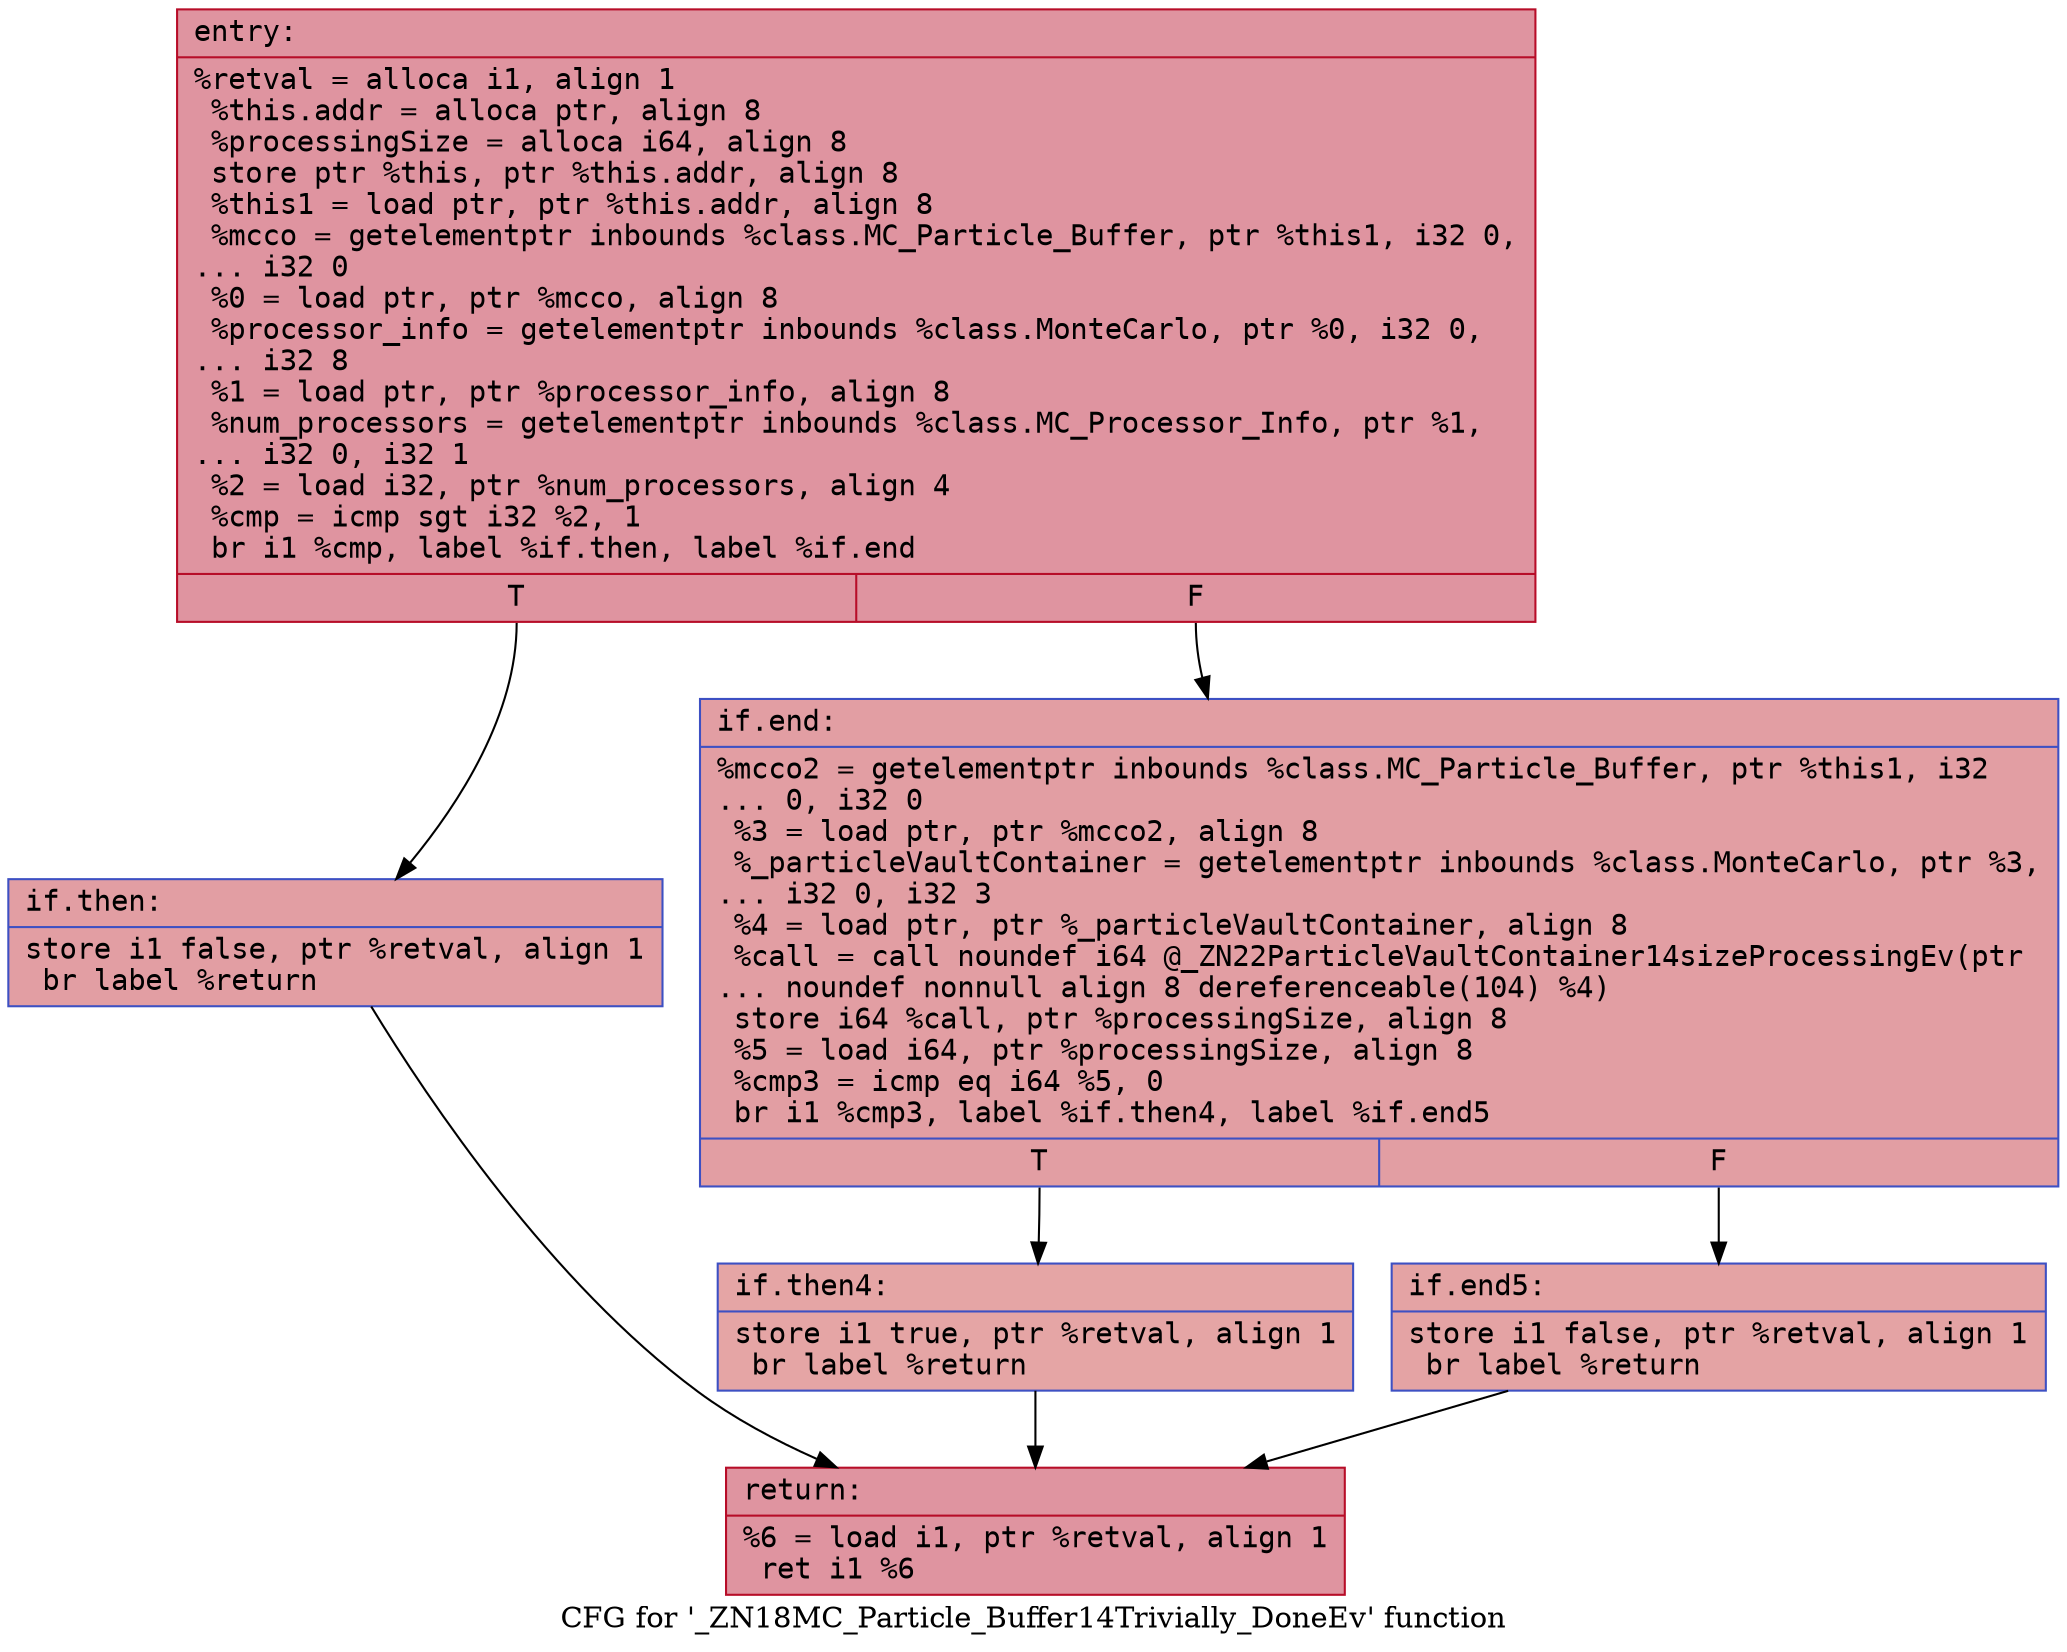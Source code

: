 digraph "CFG for '_ZN18MC_Particle_Buffer14Trivially_DoneEv' function" {
	label="CFG for '_ZN18MC_Particle_Buffer14Trivially_DoneEv' function";

	Node0x558b69464bd0 [shape=record,color="#b70d28ff", style=filled, fillcolor="#b70d2870" fontname="Courier",label="{entry:\l|  %retval = alloca i1, align 1\l  %this.addr = alloca ptr, align 8\l  %processingSize = alloca i64, align 8\l  store ptr %this, ptr %this.addr, align 8\l  %this1 = load ptr, ptr %this.addr, align 8\l  %mcco = getelementptr inbounds %class.MC_Particle_Buffer, ptr %this1, i32 0,\l... i32 0\l  %0 = load ptr, ptr %mcco, align 8\l  %processor_info = getelementptr inbounds %class.MonteCarlo, ptr %0, i32 0,\l... i32 8\l  %1 = load ptr, ptr %processor_info, align 8\l  %num_processors = getelementptr inbounds %class.MC_Processor_Info, ptr %1,\l... i32 0, i32 1\l  %2 = load i32, ptr %num_processors, align 4\l  %cmp = icmp sgt i32 %2, 1\l  br i1 %cmp, label %if.then, label %if.end\l|{<s0>T|<s1>F}}"];
	Node0x558b69464bd0:s0 -> Node0x558b69465330[tooltip="entry -> if.then\nProbability 50.00%" ];
	Node0x558b69464bd0:s1 -> Node0x558b694653a0[tooltip="entry -> if.end\nProbability 50.00%" ];
	Node0x558b69465330 [shape=record,color="#3d50c3ff", style=filled, fillcolor="#be242e70" fontname="Courier",label="{if.then:\l|  store i1 false, ptr %retval, align 1\l  br label %return\l}"];
	Node0x558b69465330 -> Node0x558b69465560[tooltip="if.then -> return\nProbability 100.00%" ];
	Node0x558b694653a0 [shape=record,color="#3d50c3ff", style=filled, fillcolor="#be242e70" fontname="Courier",label="{if.end:\l|  %mcco2 = getelementptr inbounds %class.MC_Particle_Buffer, ptr %this1, i32\l... 0, i32 0\l  %3 = load ptr, ptr %mcco2, align 8\l  %_particleVaultContainer = getelementptr inbounds %class.MonteCarlo, ptr %3,\l... i32 0, i32 3\l  %4 = load ptr, ptr %_particleVaultContainer, align 8\l  %call = call noundef i64 @_ZN22ParticleVaultContainer14sizeProcessingEv(ptr\l... noundef nonnull align 8 dereferenceable(104) %4)\l  store i64 %call, ptr %processingSize, align 8\l  %5 = load i64, ptr %processingSize, align 8\l  %cmp3 = icmp eq i64 %5, 0\l  br i1 %cmp3, label %if.then4, label %if.end5\l|{<s0>T|<s1>F}}"];
	Node0x558b694653a0:s0 -> Node0x558b69465ee0[tooltip="if.end -> if.then4\nProbability 37.50%" ];
	Node0x558b694653a0:s1 -> Node0x558b69465f30[tooltip="if.end -> if.end5\nProbability 62.50%" ];
	Node0x558b69465ee0 [shape=record,color="#3d50c3ff", style=filled, fillcolor="#c5333470" fontname="Courier",label="{if.then4:\l|  store i1 true, ptr %retval, align 1\l  br label %return\l}"];
	Node0x558b69465ee0 -> Node0x558b69465560[tooltip="if.then4 -> return\nProbability 100.00%" ];
	Node0x558b69465f30 [shape=record,color="#3d50c3ff", style=filled, fillcolor="#c32e3170" fontname="Courier",label="{if.end5:\l|  store i1 false, ptr %retval, align 1\l  br label %return\l}"];
	Node0x558b69465f30 -> Node0x558b69465560[tooltip="if.end5 -> return\nProbability 100.00%" ];
	Node0x558b69465560 [shape=record,color="#b70d28ff", style=filled, fillcolor="#b70d2870" fontname="Courier",label="{return:\l|  %6 = load i1, ptr %retval, align 1\l  ret i1 %6\l}"];
}
